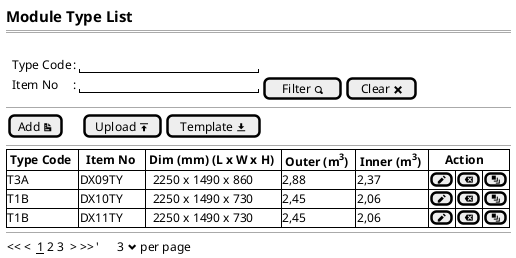 @startsalt
{
  <size:15><b>Module Type List
  ==
  .
  {
      .|Type Code    |: |"                      "|*
      .|Item No      |: |"                      "| [Filter <&magnifying-glass>]| [Clear <&x>]| *      

  }
  --
  {
  [Add <&document>]|.|.|.|[Upload <&data-transfer-upload>]| [Template <&data-transfer-download>]|*
  }
  --
  {#
    |<b> Type Code  |<b>  Item No   |<b> Dim (mm) (L x W x H)  |<b> Outer (m<sup>3</sup>)  |<b> Inner (m<sup>3</sup>)  |<b>     Action |*|*|*
    | T3A           | DX09TY        |  2250 x 1490 x 860       | 2,88                   | 2,37                    | [<&pencil>]|[<&delete>]|[<&layers>]|*
    | T1B           | DX10TY        |  2250 x 1490 x 730       | 2,45                   | 2,06                    | [<&pencil>]|[<&delete>]|[<&layers>]|*
    | T1B           | DX11TY        |  2250 x 1490 x 730       | 2,45                   | 2,06                   | [<&pencil>]|[<&delete>]|[<&layers>]|*
  }
  --
  {
  << <  __1__ 2 3  > >>  |'      3 <&chevron-bottom> per page |*
  }
}
@endsalt
@enduml
